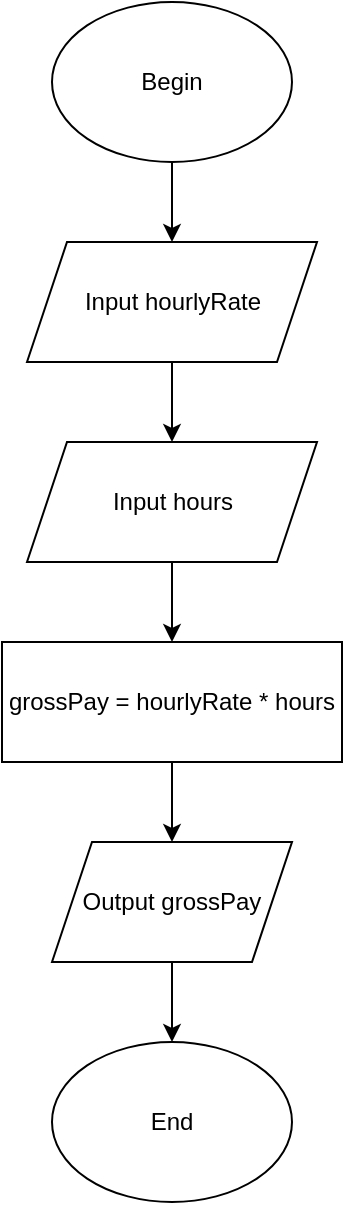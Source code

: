 <mxfile version="13.6.9" type="github">
  <diagram id="GRtNzVJZuPL9Co1s0BIv" name="Page-1">
    <mxGraphModel dx="1955" dy="862" grid="1" gridSize="10" guides="1" tooltips="1" connect="1" arrows="1" fold="1" page="1" pageScale="1" pageWidth="850" pageHeight="1100" math="0" shadow="0">
      <root>
        <mxCell id="0" />
        <mxCell id="1" parent="0" />
        <mxCell id="Y62b7vyzslcYCymR9l8_-3" value="" style="edgeStyle=orthogonalEdgeStyle;rounded=0;orthogonalLoop=1;jettySize=auto;html=1;" edge="1" parent="1" source="Y62b7vyzslcYCymR9l8_-1" target="Y62b7vyzslcYCymR9l8_-2">
          <mxGeometry relative="1" as="geometry" />
        </mxCell>
        <mxCell id="Y62b7vyzslcYCymR9l8_-1" value="Begin" style="ellipse;whiteSpace=wrap;html=1;" vertex="1" parent="1">
          <mxGeometry x="365" y="250" width="120" height="80" as="geometry" />
        </mxCell>
        <mxCell id="Y62b7vyzslcYCymR9l8_-5" value="" style="edgeStyle=orthogonalEdgeStyle;rounded=0;orthogonalLoop=1;jettySize=auto;html=1;" edge="1" parent="1" source="Y62b7vyzslcYCymR9l8_-2" target="Y62b7vyzslcYCymR9l8_-4">
          <mxGeometry relative="1" as="geometry" />
        </mxCell>
        <mxCell id="Y62b7vyzslcYCymR9l8_-2" value="Input hourlyRate" style="shape=parallelogram;perimeter=parallelogramPerimeter;whiteSpace=wrap;html=1;fixedSize=1;" vertex="1" parent="1">
          <mxGeometry x="352.5" y="370" width="145" height="60" as="geometry" />
        </mxCell>
        <mxCell id="Y62b7vyzslcYCymR9l8_-7" value="" style="edgeStyle=orthogonalEdgeStyle;rounded=0;orthogonalLoop=1;jettySize=auto;html=1;" edge="1" parent="1" source="Y62b7vyzslcYCymR9l8_-4" target="Y62b7vyzslcYCymR9l8_-6">
          <mxGeometry relative="1" as="geometry" />
        </mxCell>
        <mxCell id="Y62b7vyzslcYCymR9l8_-4" value="Input hours" style="shape=parallelogram;perimeter=parallelogramPerimeter;whiteSpace=wrap;html=1;fixedSize=1;" vertex="1" parent="1">
          <mxGeometry x="352.5" y="470" width="145" height="60" as="geometry" />
        </mxCell>
        <mxCell id="Y62b7vyzslcYCymR9l8_-12" value="" style="edgeStyle=orthogonalEdgeStyle;rounded=0;orthogonalLoop=1;jettySize=auto;html=1;" edge="1" parent="1" source="Y62b7vyzslcYCymR9l8_-6" target="Y62b7vyzslcYCymR9l8_-11">
          <mxGeometry relative="1" as="geometry" />
        </mxCell>
        <mxCell id="Y62b7vyzslcYCymR9l8_-6" value="grossPay = hourlyRate * hours" style="whiteSpace=wrap;html=1;" vertex="1" parent="1">
          <mxGeometry x="340" y="570" width="170" height="60" as="geometry" />
        </mxCell>
        <mxCell id="Y62b7vyzslcYCymR9l8_-14" value="" style="edgeStyle=orthogonalEdgeStyle;rounded=0;orthogonalLoop=1;jettySize=auto;html=1;" edge="1" parent="1" source="Y62b7vyzslcYCymR9l8_-11" target="Y62b7vyzslcYCymR9l8_-13">
          <mxGeometry relative="1" as="geometry" />
        </mxCell>
        <mxCell id="Y62b7vyzslcYCymR9l8_-11" value="Output grossPay" style="shape=parallelogram;perimeter=parallelogramPerimeter;whiteSpace=wrap;html=1;fixedSize=1;" vertex="1" parent="1">
          <mxGeometry x="365" y="670" width="120" height="60" as="geometry" />
        </mxCell>
        <mxCell id="Y62b7vyzslcYCymR9l8_-13" value="End" style="ellipse;whiteSpace=wrap;html=1;" vertex="1" parent="1">
          <mxGeometry x="365" y="770" width="120" height="80" as="geometry" />
        </mxCell>
      </root>
    </mxGraphModel>
  </diagram>
</mxfile>
